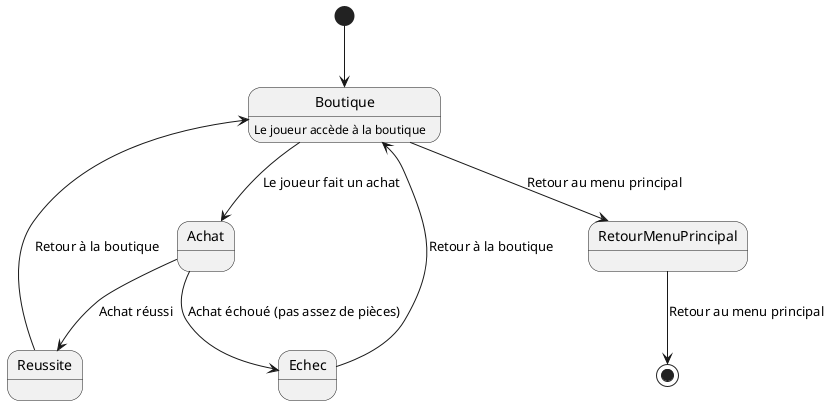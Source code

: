 @startuml PurchaseState
[*] --> Boutique
Boutique : Le joueur accède à la boutique

Boutique --> Achat : Le joueur fait un achat
Achat --> Reussite : Achat réussi
Achat --> Echec : Achat échoué (pas assez de pièces)
Reussite --> Boutique : Retour à la boutique
Echec --> Boutique : Retour à la boutique
Boutique --> RetourMenuPrincipal : Retour au menu principal
RetourMenuPrincipal --> [*] : Retour au menu principal
@enduml
